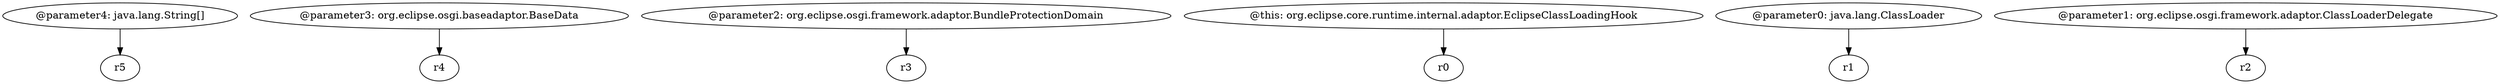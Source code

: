 digraph g {
0[label="@parameter4: java.lang.String[]"]
1[label="r5"]
0->1[label=""]
2[label="@parameter3: org.eclipse.osgi.baseadaptor.BaseData"]
3[label="r4"]
2->3[label=""]
4[label="@parameter2: org.eclipse.osgi.framework.adaptor.BundleProtectionDomain"]
5[label="r3"]
4->5[label=""]
6[label="@this: org.eclipse.core.runtime.internal.adaptor.EclipseClassLoadingHook"]
7[label="r0"]
6->7[label=""]
8[label="@parameter0: java.lang.ClassLoader"]
9[label="r1"]
8->9[label=""]
10[label="@parameter1: org.eclipse.osgi.framework.adaptor.ClassLoaderDelegate"]
11[label="r2"]
10->11[label=""]
}